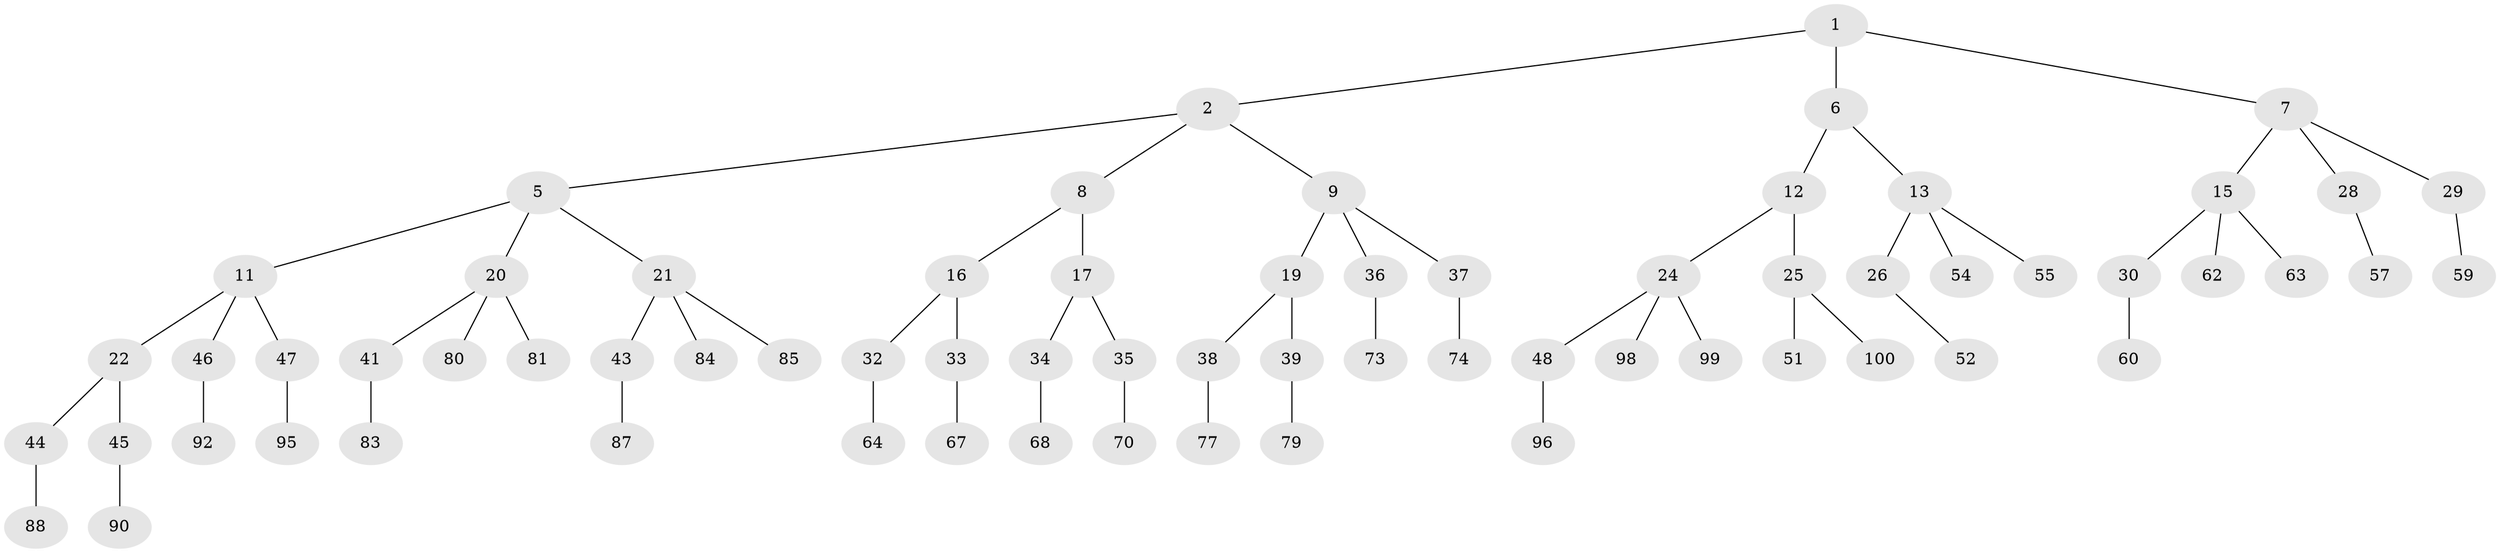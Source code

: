 // original degree distribution, {2: 0.02, 3: 0.48, 1: 0.5}
// Generated by graph-tools (version 1.1) at 2025/11/02/21/25 10:11:10]
// undirected, 69 vertices, 68 edges
graph export_dot {
graph [start="1"]
  node [color=gray90,style=filled];
  1 [super="+3"];
  2 [latent=1,super="+4"];
  5 [latent=0.5,super="+10"];
  6 [latent=0.5];
  7 [latent=0.5,super="+14"];
  8 [latent=0.333333];
  9 [latent=0.333333,super="+18"];
  11 [latent=0.333333,super="+23"];
  12 [latent=0.333333];
  13 [latent=0.333333,super="+27"];
  15 [latent=0.333333,super="+31"];
  16 [latent=0.25];
  17 [latent=0.25];
  19 [latent=0.25];
  20 [latent=0.25,super="+40"];
  21 [latent=0.25,super="+42"];
  22 [latent=0.25];
  24 [latent=0.25,super="+49"];
  25 [latent=0.25,super="+50"];
  26 [latent=0.25,super="+53"];
  28 [latent=0.25,super="+56"];
  29 [latent=0.25,super="+58"];
  30 [latent=0.25,super="+61"];
  32 [latent=0.2,super="+65"];
  33 [latent=0.2,super="+66"];
  34 [latent=0.2,super="+69"];
  35 [latent=0.2,super="+71"];
  36 [latent=0.2,super="+72"];
  37 [latent=0.2,super="+75"];
  38 [latent=0.2,super="+76"];
  39 [latent=0.2,super="+78"];
  41 [latent=0.2,super="+82"];
  43 [latent=0.2,super="+86"];
  44 [latent=0.2,super="+89"];
  45 [latent=0.2,super="+91"];
  46 [latent=0.2,super="+93"];
  47 [latent=0.2,super="+94"];
  48 [latent=0.2,super="+97"];
  51 [latent=0.2];
  52 [latent=0.2];
  54 [latent=0.2];
  55 [latent=0.2];
  57 [latent=0.2];
  59 [latent=0.2];
  60 [latent=0.2];
  62 [latent=0.2];
  63 [latent=0.2];
  64 [latent=0.166667];
  67 [latent=0.166667];
  68 [latent=0.166667];
  70 [latent=0.166667];
  73 [latent=0.166667];
  74 [latent=0.166667];
  77 [latent=0.166667];
  79 [latent=0.166667];
  80 [latent=0.166667];
  81 [latent=0.166667];
  83 [latent=0.166667];
  84 [latent=0.166667];
  85 [latent=0.166667];
  87 [latent=0.166667];
  88 [latent=0.166667];
  90 [latent=0.166667];
  92 [latent=0.166667];
  95 [latent=0.166667];
  96 [latent=0.166667];
  98 [latent=0.166667];
  99 [latent=0.166667];
  100 [latent=0.166667];
  1 -- 2;
  1 -- 6;
  1 -- 7;
  2 -- 5;
  2 -- 8;
  2 -- 9;
  5 -- 11;
  5 -- 21;
  5 -- 20;
  6 -- 12;
  6 -- 13;
  7 -- 15;
  7 -- 28;
  7 -- 29;
  8 -- 16;
  8 -- 17;
  9 -- 19;
  9 -- 36;
  9 -- 37;
  11 -- 22;
  11 -- 46;
  11 -- 47;
  12 -- 24;
  12 -- 25;
  13 -- 26;
  13 -- 54;
  13 -- 55;
  15 -- 30;
  15 -- 63;
  15 -- 62;
  16 -- 32;
  16 -- 33;
  17 -- 34;
  17 -- 35;
  19 -- 38;
  19 -- 39;
  20 -- 41;
  20 -- 80;
  20 -- 81;
  21 -- 43;
  21 -- 85;
  21 -- 84;
  22 -- 44;
  22 -- 45;
  24 -- 48;
  24 -- 98;
  24 -- 99;
  25 -- 51;
  25 -- 100;
  26 -- 52;
  28 -- 57;
  29 -- 59;
  30 -- 60;
  32 -- 64;
  33 -- 67;
  34 -- 68;
  35 -- 70;
  36 -- 73;
  37 -- 74;
  38 -- 77;
  39 -- 79;
  41 -- 83;
  43 -- 87;
  44 -- 88;
  45 -- 90;
  46 -- 92;
  47 -- 95;
  48 -- 96;
}
